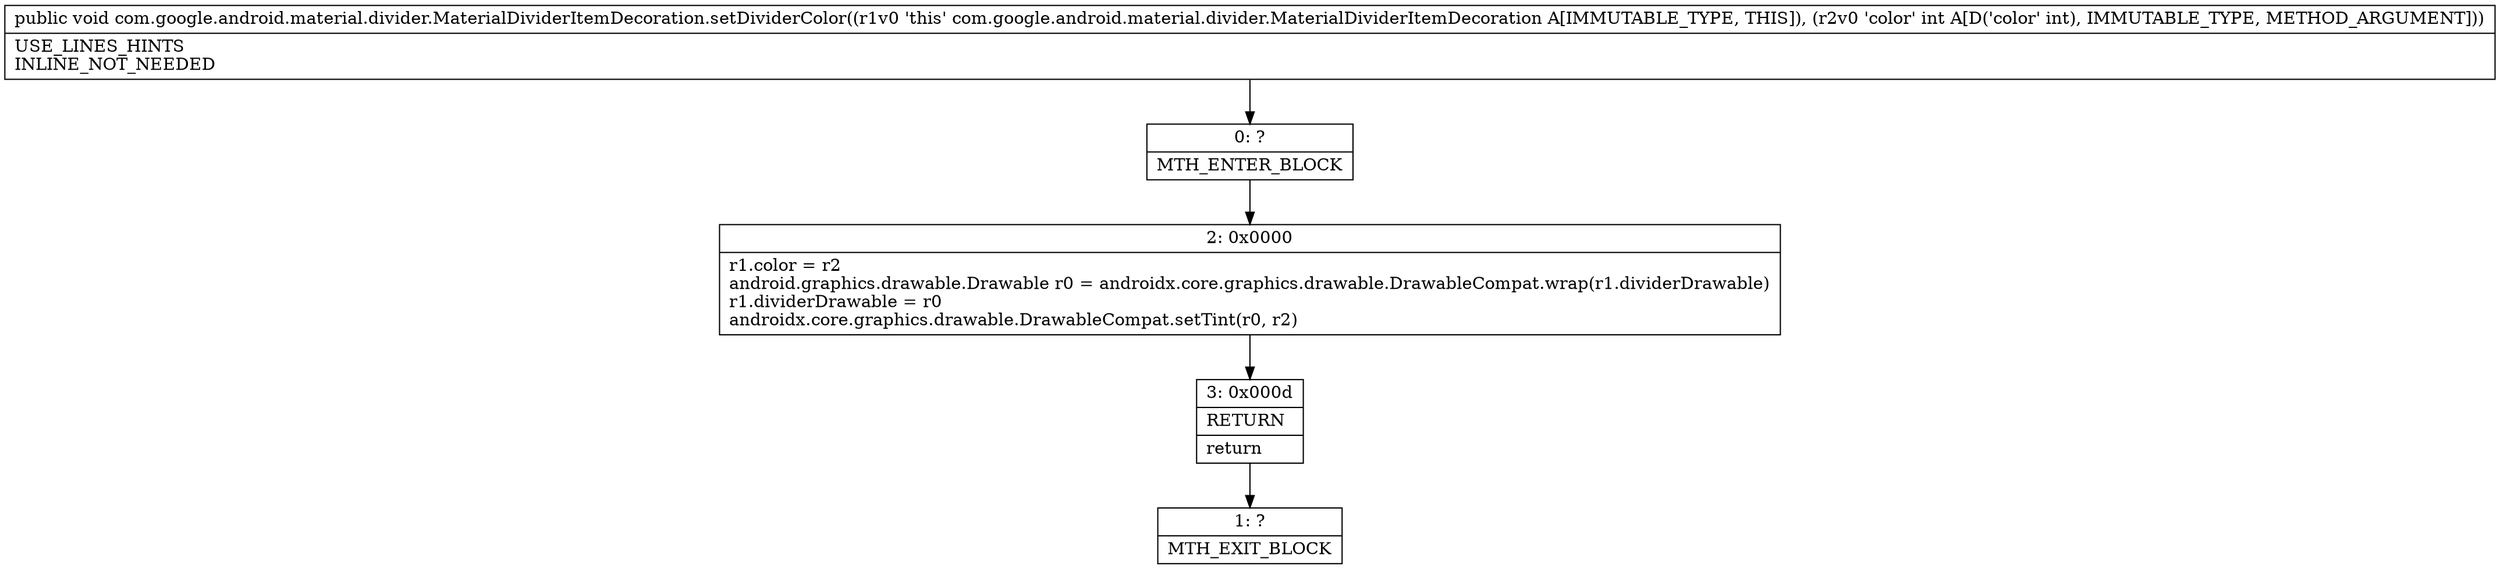 digraph "CFG forcom.google.android.material.divider.MaterialDividerItemDecoration.setDividerColor(I)V" {
Node_0 [shape=record,label="{0\:\ ?|MTH_ENTER_BLOCK\l}"];
Node_2 [shape=record,label="{2\:\ 0x0000|r1.color = r2\landroid.graphics.drawable.Drawable r0 = androidx.core.graphics.drawable.DrawableCompat.wrap(r1.dividerDrawable)\lr1.dividerDrawable = r0\landroidx.core.graphics.drawable.DrawableCompat.setTint(r0, r2)\l}"];
Node_3 [shape=record,label="{3\:\ 0x000d|RETURN\l|return\l}"];
Node_1 [shape=record,label="{1\:\ ?|MTH_EXIT_BLOCK\l}"];
MethodNode[shape=record,label="{public void com.google.android.material.divider.MaterialDividerItemDecoration.setDividerColor((r1v0 'this' com.google.android.material.divider.MaterialDividerItemDecoration A[IMMUTABLE_TYPE, THIS]), (r2v0 'color' int A[D('color' int), IMMUTABLE_TYPE, METHOD_ARGUMENT]))  | USE_LINES_HINTS\lINLINE_NOT_NEEDED\l}"];
MethodNode -> Node_0;Node_0 -> Node_2;
Node_2 -> Node_3;
Node_3 -> Node_1;
}

